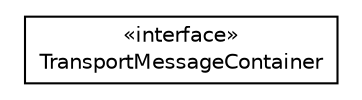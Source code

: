 #!/usr/local/bin/dot
#
# Class diagram 
# Generated by UMLGraph version R5_6 (http://www.umlgraph.org/)
#

digraph G {
	edge [fontname="Helvetica",fontsize=10,labelfontname="Helvetica",labelfontsize=10];
	node [fontname="Helvetica",fontsize=10,shape=plaintext];
	nodesep=0.25;
	ranksep=0.5;
	// de.hsbremen.tc.tnc.message.t.serialize.TransportMessageContainer
	c6442 [label=<<table title="de.hsbremen.tc.tnc.message.t.serialize.TransportMessageContainer" border="0" cellborder="1" cellspacing="0" cellpadding="2" port="p" href="./TransportMessageContainer.html">
		<tr><td><table border="0" cellspacing="0" cellpadding="1">
<tr><td align="center" balign="center"> &#171;interface&#187; </td></tr>
<tr><td align="center" balign="center"> TransportMessageContainer </td></tr>
		</table></td></tr>
		</table>>, URL="./TransportMessageContainer.html", fontname="Helvetica", fontcolor="black", fontsize=10.0];
}

